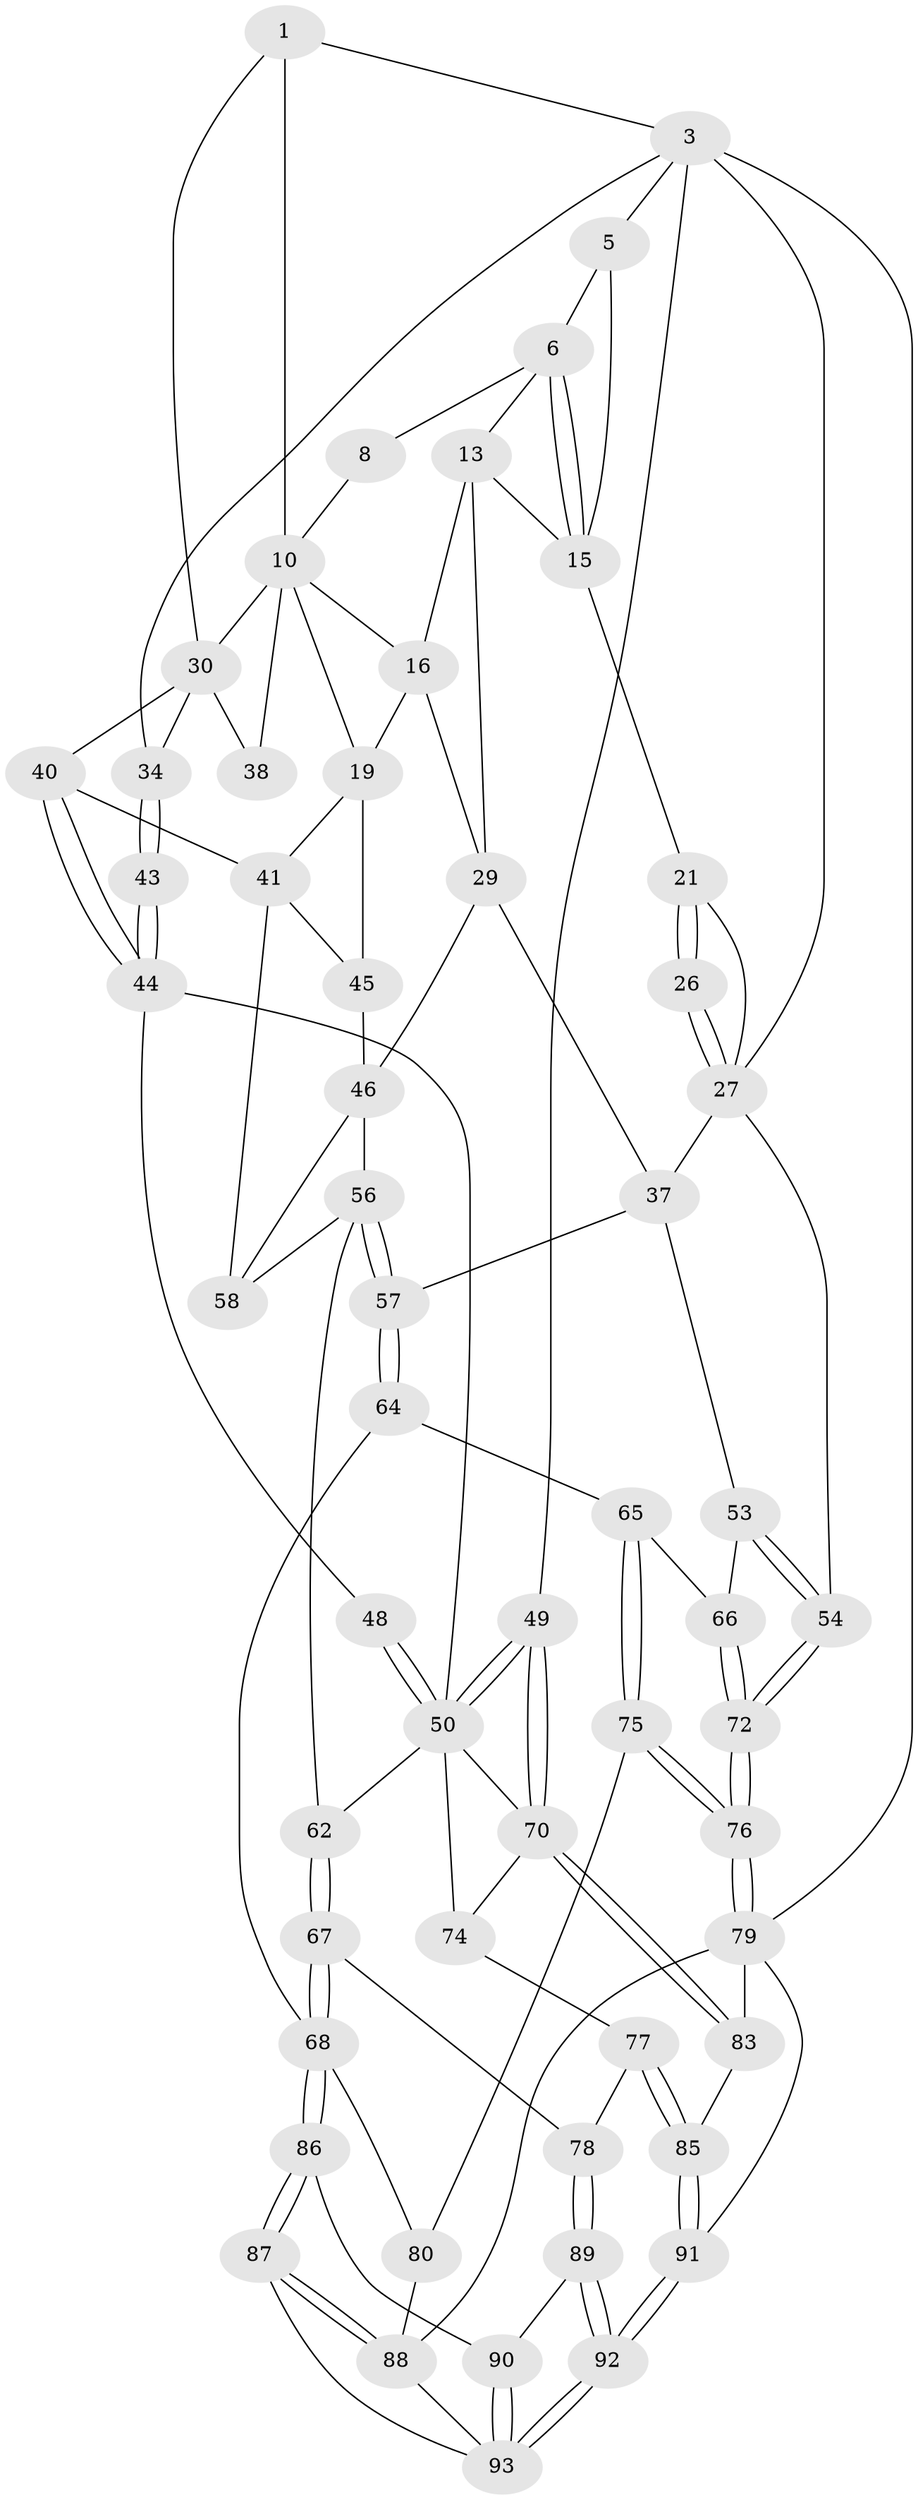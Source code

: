 // original degree distribution, {3: 0.041666666666666664, 4: 0.20833333333333334, 6: 0.22916666666666666, 5: 0.5208333333333334}
// Generated by graph-tools (version 1.1) at 2025/21/03/04/25 18:21:44]
// undirected, 57 vertices, 129 edges
graph export_dot {
graph [start="1"]
  node [color=gray90,style=filled];
  1 [pos="+0.6641753393186312+0",super="+2+9"];
  3 [pos="+1+0",super="+4+33"];
  5 [pos="+0+0",super="+25"];
  6 [pos="+0.22971293042436833+0",super="+7"];
  8 [pos="+0.6082884306536429+0"];
  10 [pos="+0.6233562875175431+0.14061583411271952",super="+11+17"];
  13 [pos="+0.3796572480411679+0.030150866781788837",super="+14"];
  15 [pos="+0.19915346103238074+0.22987097368574066",super="+24"];
  16 [pos="+0.5419513800748089+0.12908584208695553",super="+20"];
  19 [pos="+0.5047781280227488+0.33491371425630434",super="+42"];
  21 [pos="+0.038405733898094596+0.06700624460404915",super="+22"];
  26 [pos="+0.03071638440675341+0.25997850900070385"];
  27 [pos="+0+0.4630460604433764",super="+32+28"];
  29 [pos="+0.4019180992142119+0.31640934802396087",super="+36"];
  30 [pos="+0.876432845064446+0.23701377312290414",super="+35"];
  34 [pos="+0.9815345313821937+0.3139253443431425"];
  37 [pos="+0.17848756231718463+0.42525976052552134",super="+52"];
  38 [pos="+0.6454095330293196+0.28903574971921975"];
  40 [pos="+0.6615369056741357+0.49954445926698604"];
  41 [pos="+0.6385736051753415+0.4947717020977932",super="+51"];
  43 [pos="+0.9790627726733181+0.3162753521924543"];
  44 [pos="+0.6649710620957542+0.5024576010707582",super="+47"];
  45 [pos="+0.44414273792205916+0.5210758049306807"];
  46 [pos="+0.40477507573284593+0.5302783319435899",super="+55"];
  48 [pos="+0.883066569763617+0.4383125343299818"];
  49 [pos="+1+0.5754645074991648"];
  50 [pos="+0.8080322465847768+0.5866446321503175",super="+59"];
  53 [pos="+0.11369645263685892+0.6733209905493326"];
  54 [pos="+0+0.49605127082628503"];
  56 [pos="+0.34738266535379864+0.5848816797897611",super="+63"];
  57 [pos="+0.29621247586009075+0.6063840143867308"];
  58 [pos="+0.5257873135704121+0.6074972067143652"];
  62 [pos="+0.5300078048437576+0.7131175052879551"];
  64 [pos="+0.3142573808962712+0.7107739789557653"];
  65 [pos="+0.12938025393198418+0.7479884330902543"];
  66 [pos="+0.11818600816283835+0.7163648730780325"];
  67 [pos="+0.5086996304101633+0.7346700183921866"];
  68 [pos="+0.37473478595465115+0.7989533617661109",super="+69"];
  70 [pos="+1+0.7402329146071539",super="+71"];
  72 [pos="+0+0.8661201731439546"];
  74 [pos="+0.6180116519453605+0.7833731419510177"];
  75 [pos="+0.11602785611862078+0.8654978153972688"];
  76 [pos="+0+0.986317597367593"];
  77 [pos="+0.601018999900273+0.8504099440887132"];
  78 [pos="+0.5741097797866376+0.8632195433753383"];
  79 [pos="+0+1",super="+82"];
  80 [pos="+0.24917515421033073+0.8209690992987754",super="+81"];
  83 [pos="+1+0.8328538426630218",super="+84"];
  85 [pos="+0.7639419508391883+0.8865370969799022"];
  86 [pos="+0.3795267017506765+0.8163859561649291"];
  87 [pos="+0.3286214324425829+0.9495865891699007"];
  88 [pos="+0.2599932422317138+0.9396180390998107",super="+95"];
  89 [pos="+0.5631506084630291+0.8803706871972602"];
  90 [pos="+0.42869061803433245+0.861089501606092"];
  91 [pos="+0.7923193263498755+1"];
  92 [pos="+0.6126274461484988+1"];
  93 [pos="+0.5642616929011801+1",super="+94"];
  1 -- 3;
  1 -- 10;
  1 -- 30;
  3 -- 5;
  3 -- 79 [weight=2];
  3 -- 49;
  3 -- 34;
  3 -- 27;
  5 -- 6;
  5 -- 15;
  6 -- 15;
  6 -- 15;
  6 -- 8;
  6 -- 13;
  8 -- 10;
  10 -- 16;
  10 -- 19;
  10 -- 38 [weight=2];
  10 -- 30;
  13 -- 16;
  13 -- 29;
  13 -- 15;
  15 -- 21;
  16 -- 19;
  16 -- 29;
  19 -- 41;
  19 -- 45;
  21 -- 26 [weight=2];
  21 -- 26;
  21 -- 27;
  26 -- 27;
  26 -- 27;
  27 -- 37;
  27 -- 54;
  29 -- 37;
  29 -- 46;
  30 -- 40;
  30 -- 38;
  30 -- 34;
  34 -- 43;
  34 -- 43;
  37 -- 57;
  37 -- 53;
  40 -- 41;
  40 -- 44;
  40 -- 44;
  41 -- 58;
  41 -- 45;
  43 -- 44;
  43 -- 44;
  44 -- 48;
  44 -- 50;
  45 -- 46;
  46 -- 56;
  46 -- 58;
  48 -- 50;
  48 -- 50;
  49 -- 50;
  49 -- 50;
  49 -- 70;
  49 -- 70;
  50 -- 74;
  50 -- 62;
  50 -- 70;
  53 -- 54;
  53 -- 54;
  53 -- 66;
  54 -- 72;
  54 -- 72;
  56 -- 57;
  56 -- 57;
  56 -- 58;
  56 -- 62;
  57 -- 64;
  57 -- 64;
  62 -- 67;
  62 -- 67;
  64 -- 65;
  64 -- 68;
  65 -- 66;
  65 -- 75;
  65 -- 75;
  66 -- 72;
  66 -- 72;
  67 -- 68;
  67 -- 68;
  67 -- 78;
  68 -- 86;
  68 -- 86;
  68 -- 80;
  70 -- 83 [weight=2];
  70 -- 83;
  70 -- 74;
  72 -- 76;
  72 -- 76;
  74 -- 77;
  75 -- 76;
  75 -- 76;
  75 -- 80;
  76 -- 79;
  76 -- 79;
  77 -- 78;
  77 -- 85;
  77 -- 85;
  78 -- 89;
  78 -- 89;
  79 -- 83;
  79 -- 91;
  79 -- 88;
  80 -- 88 [weight=2];
  83 -- 85;
  85 -- 91;
  85 -- 91;
  86 -- 87;
  86 -- 87;
  86 -- 90;
  87 -- 88;
  87 -- 88;
  87 -- 93;
  88 -- 93;
  89 -- 90;
  89 -- 92;
  89 -- 92;
  90 -- 93;
  90 -- 93;
  91 -- 92;
  91 -- 92;
  92 -- 93;
  92 -- 93;
}
